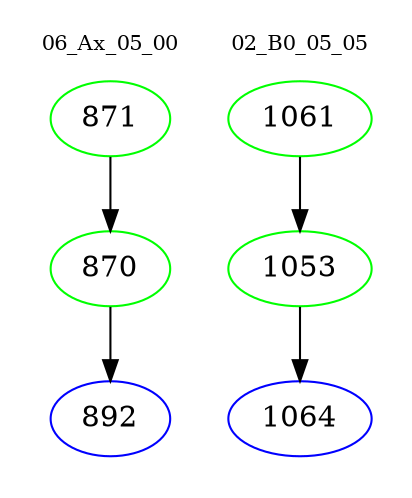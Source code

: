 digraph{
subgraph cluster_0 {
color = white
label = "06_Ax_05_00";
fontsize=10;
T0_871 [label="871", color="green"]
T0_871 -> T0_870 [color="black"]
T0_870 [label="870", color="green"]
T0_870 -> T0_892 [color="black"]
T0_892 [label="892", color="blue"]
}
subgraph cluster_1 {
color = white
label = "02_B0_05_05";
fontsize=10;
T1_1061 [label="1061", color="green"]
T1_1061 -> T1_1053 [color="black"]
T1_1053 [label="1053", color="green"]
T1_1053 -> T1_1064 [color="black"]
T1_1064 [label="1064", color="blue"]
}
}
